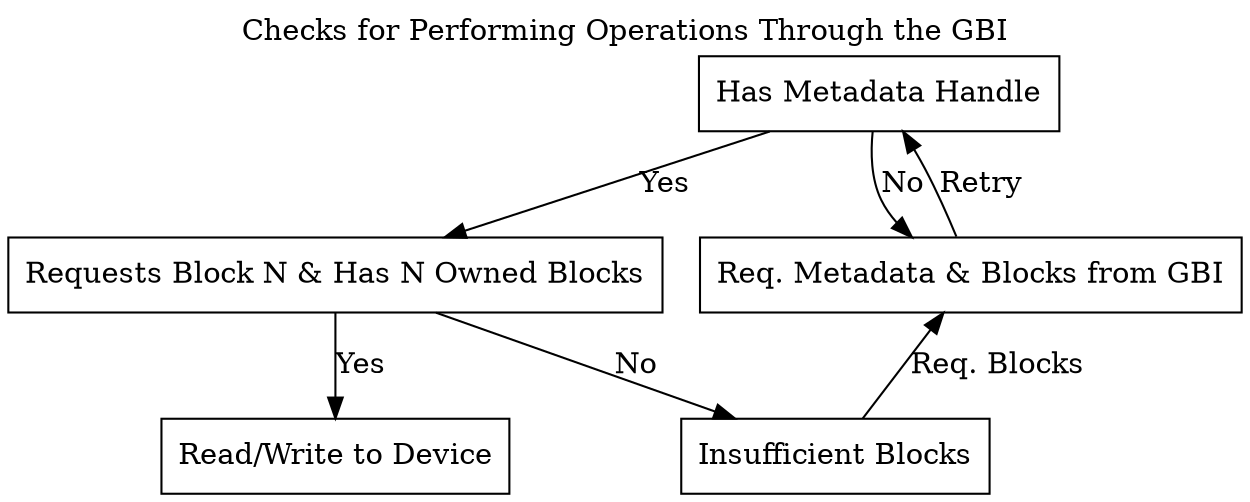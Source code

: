 digraph {
  labelloc="t";
  label="Checks for Performing Operations Through the GBI";
  node [shape=box]
  "Has Metadata Handle" -> "Requests Block N & Has N Owned Blocks" [label="Yes"]
  "Has Metadata Handle" -> "Req. Metadata & Blocks from GBI" [label="No"]
  "Requests Block N & Has N Owned Blocks" -> "Insufficient Blocks" [label="No"]
  "Insufficient Blocks" -> "Req. Metadata & Blocks from GBI" [label="Req. Blocks"]
  "Req. Metadata & Blocks from GBI" -> "Has Metadata Handle" [label="Retry"]
  "Requests Block N & Has N Owned Blocks" -> "Read/Write to Device" [label="Yes"]
  {rank=same;"Requests Block N & Has N Owned Blocks" "Req. Metadata & Blocks from GBI"}
}
